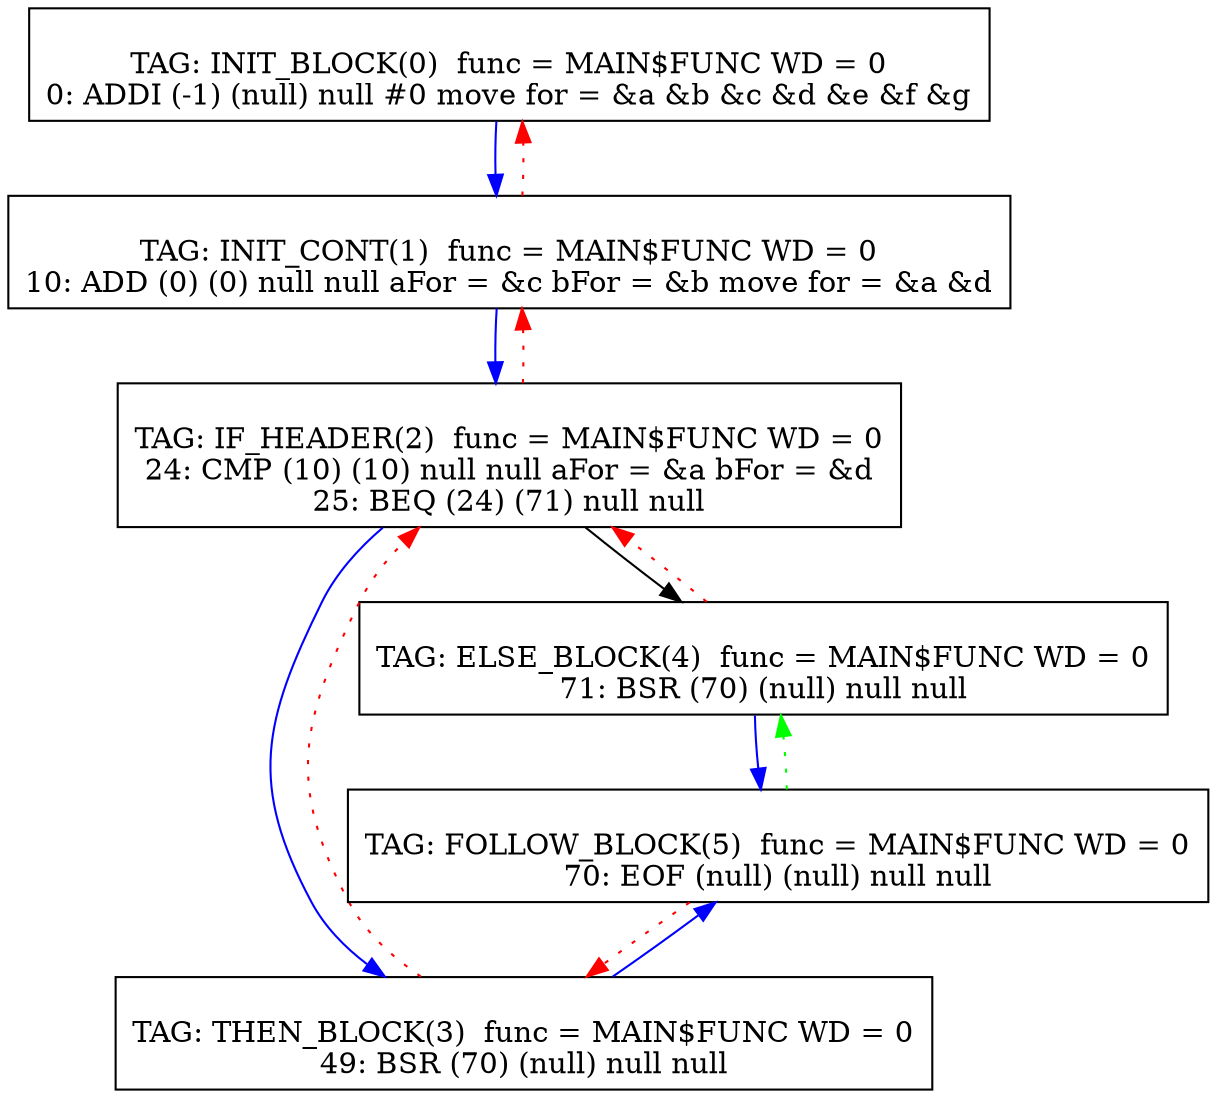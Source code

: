 digraph {
0[label="
TAG: INIT_BLOCK(0)  func = MAIN$FUNC WD = 0
0: ADDI (-1) (null) null #0 move for = &a &b &c &d &e &f &g
"];
0[shape=box];
0 -> 1[color=blue]
1[label="
TAG: INIT_CONT(1)  func = MAIN$FUNC WD = 0
10: ADD (0) (0) null null aFor = &c bFor = &b move for = &a &d
"];
1[shape=box];
1 -> 2[color=blue]
1 -> 0[color=red][style=dotted]
2[label="
TAG: IF_HEADER(2)  func = MAIN$FUNC WD = 0
24: CMP (10) (10) null null aFor = &a bFor = &d
25: BEQ (24) (71) null null
"];
2[shape=box];
2 -> 3[color=blue]
2 -> 4[color=black]
2 -> 1[color=red][style=dotted]
3[label="
TAG: THEN_BLOCK(3)  func = MAIN$FUNC WD = 0
49: BSR (70) (null) null null
"];
3[shape=box];
3 -> 5[color=blue]
3 -> 2[color=red][style=dotted]
4[label="
TAG: ELSE_BLOCK(4)  func = MAIN$FUNC WD = 0
71: BSR (70) (null) null null
"];
4[shape=box];
4 -> 5[color=blue]
4 -> 2[color=red][style=dotted]
5[label="
TAG: FOLLOW_BLOCK(5)  func = MAIN$FUNC WD = 0
70: EOF (null) (null) null null
"];
5[shape=box];
5 -> 3[color=red][style=dotted]
5 -> 4[color=green][style=dotted]
}